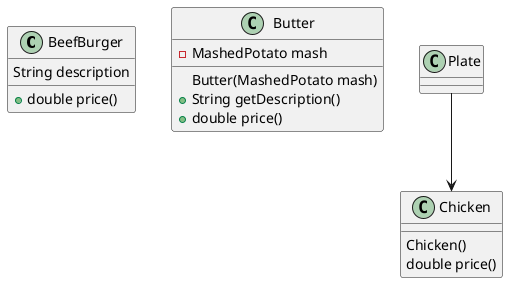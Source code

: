 @startuml

class BeefBurger{
    String description
    + double price()
}

class Butter{
    - MashedPotato mash
    Butter(MashedPotato mash)
    + String getDescription()
    + double price()
}

class Chicken{

    Chicken()
    double price()
}

Plate-->Chicken



@enduml